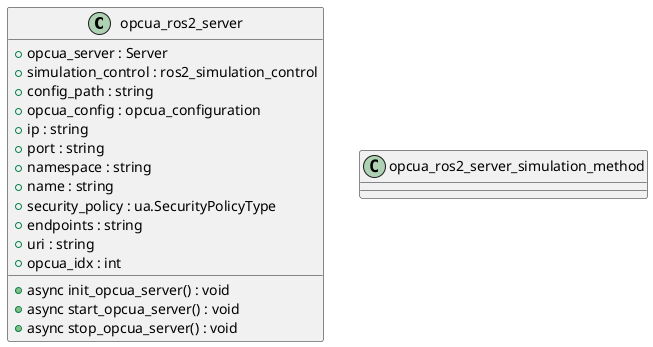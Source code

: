 @startuml "Opcua_server"

class "opcua_ros2_server" {
    + opcua_server : Server
    + simulation_control : ros2_simulation_control
    + config_path : string
    + opcua_config : opcua_configuration
    + ip : string
    + port : string
    + namespace : string
    + name : string
    + security_policy : ua.SecurityPolicyType
    + endpoints : string
    + uri : string
    + opcua_idx : int
    + async init_opcua_server() : void
    + async start_opcua_server() : void
    + async stop_opcua_server() : void
}

class "opcua_ros2_server_simulation_method" {
    
}
@enduml
